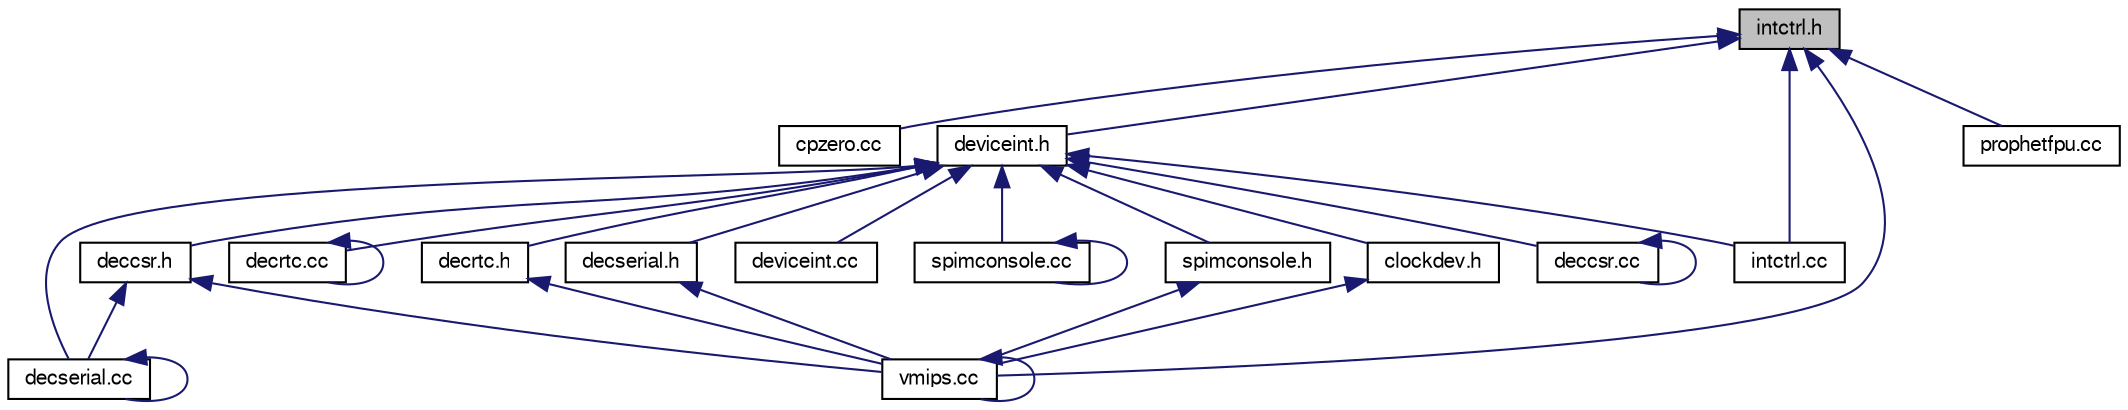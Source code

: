 digraph G
{
  edge [fontname="FreeSans",fontsize="10",labelfontname="FreeSans",labelfontsize="10"];
  node [fontname="FreeSans",fontsize="10",shape=record];
  Node1 [label="intctrl.h",height=0.2,width=0.4,color="black", fillcolor="grey75", style="filled" fontcolor="black"];
  Node1 -> Node2 [dir=back,color="midnightblue",fontsize="10",style="solid"];
  Node2 [label="cpzero.cc",height=0.2,width=0.4,color="black", fillcolor="white", style="filled",URL="$cpzero_8cc.html"];
  Node1 -> Node3 [dir=back,color="midnightblue",fontsize="10",style="solid"];
  Node3 [label="deviceint.h",height=0.2,width=0.4,color="black", fillcolor="white", style="filled",URL="$deviceint_8h.html"];
  Node3 -> Node4 [dir=back,color="midnightblue",fontsize="10",style="solid"];
  Node4 [label="clockdev.h",height=0.2,width=0.4,color="black", fillcolor="white", style="filled",URL="$clockdev_8h.html"];
  Node4 -> Node5 [dir=back,color="midnightblue",fontsize="10",style="solid"];
  Node5 [label="vmips.cc",height=0.2,width=0.4,color="black", fillcolor="white", style="filled",URL="$vmips_8cc.html"];
  Node5 -> Node5 [dir=back,color="midnightblue",fontsize="10",style="solid"];
  Node3 -> Node6 [dir=back,color="midnightblue",fontsize="10",style="solid"];
  Node6 [label="deccsr.cc",height=0.2,width=0.4,color="black", fillcolor="white", style="filled",URL="$deccsr_8cc.html"];
  Node6 -> Node6 [dir=back,color="midnightblue",fontsize="10",style="solid"];
  Node3 -> Node7 [dir=back,color="midnightblue",fontsize="10",style="solid"];
  Node7 [label="deccsr.h",height=0.2,width=0.4,color="black", fillcolor="white", style="filled",URL="$deccsr_8h.html"];
  Node7 -> Node8 [dir=back,color="midnightblue",fontsize="10",style="solid"];
  Node8 [label="decserial.cc",height=0.2,width=0.4,color="black", fillcolor="white", style="filled",URL="$decserial_8cc.html"];
  Node8 -> Node8 [dir=back,color="midnightblue",fontsize="10",style="solid"];
  Node7 -> Node5 [dir=back,color="midnightblue",fontsize="10",style="solid"];
  Node3 -> Node9 [dir=back,color="midnightblue",fontsize="10",style="solid"];
  Node9 [label="decrtc.cc",height=0.2,width=0.4,color="black", fillcolor="white", style="filled",URL="$decrtc_8cc.html"];
  Node9 -> Node9 [dir=back,color="midnightblue",fontsize="10",style="solid"];
  Node3 -> Node10 [dir=back,color="midnightblue",fontsize="10",style="solid"];
  Node10 [label="decrtc.h",height=0.2,width=0.4,color="black", fillcolor="white", style="filled",URL="$decrtc_8h.html"];
  Node10 -> Node5 [dir=back,color="midnightblue",fontsize="10",style="solid"];
  Node3 -> Node8 [dir=back,color="midnightblue",fontsize="10",style="solid"];
  Node3 -> Node11 [dir=back,color="midnightblue",fontsize="10",style="solid"];
  Node11 [label="decserial.h",height=0.2,width=0.4,color="black", fillcolor="white", style="filled",URL="$decserial_8h.html"];
  Node11 -> Node5 [dir=back,color="midnightblue",fontsize="10",style="solid"];
  Node3 -> Node12 [dir=back,color="midnightblue",fontsize="10",style="solid"];
  Node12 [label="deviceint.cc",height=0.2,width=0.4,color="black", fillcolor="white", style="filled",URL="$deviceint_8cc.html"];
  Node3 -> Node13 [dir=back,color="midnightblue",fontsize="10",style="solid"];
  Node13 [label="intctrl.cc",height=0.2,width=0.4,color="black", fillcolor="white", style="filled",URL="$intctrl_8cc.html"];
  Node3 -> Node14 [dir=back,color="midnightblue",fontsize="10",style="solid"];
  Node14 [label="spimconsole.cc",height=0.2,width=0.4,color="black", fillcolor="white", style="filled",URL="$spimconsole_8cc.html"];
  Node14 -> Node14 [dir=back,color="midnightblue",fontsize="10",style="solid"];
  Node3 -> Node15 [dir=back,color="midnightblue",fontsize="10",style="solid"];
  Node15 [label="spimconsole.h",height=0.2,width=0.4,color="black", fillcolor="white", style="filled",URL="$spimconsole_8h.html"];
  Node15 -> Node5 [dir=back,color="midnightblue",fontsize="10",style="solid"];
  Node1 -> Node13 [dir=back,color="midnightblue",fontsize="10",style="solid"];
  Node1 -> Node16 [dir=back,color="midnightblue",fontsize="10",style="solid"];
  Node16 [label="prophetfpu.cc",height=0.2,width=0.4,color="black", fillcolor="white", style="filled",URL="$prophetfpu_8cc.html"];
  Node1 -> Node5 [dir=back,color="midnightblue",fontsize="10",style="solid"];
}
